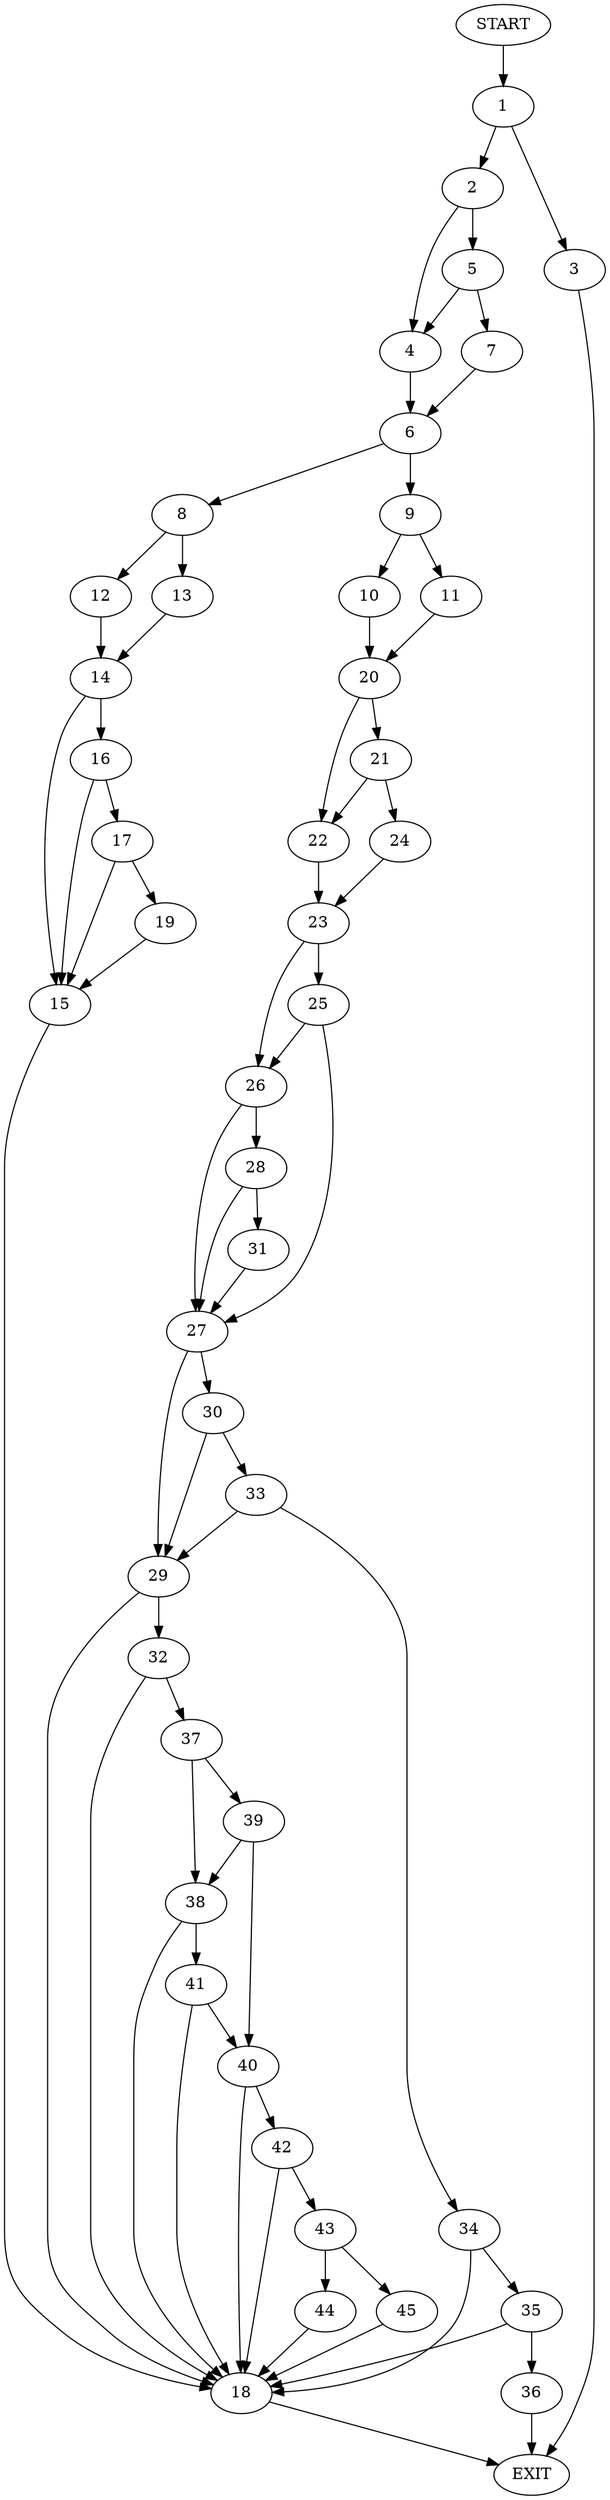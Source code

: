 digraph {
0 [label="START"]
46 [label="EXIT"]
0 -> 1
1 -> 2
1 -> 3
2 -> 4
2 -> 5
3 -> 46
4 -> 6
5 -> 4
5 -> 7
7 -> 6
6 -> 8
6 -> 9
9 -> 10
9 -> 11
8 -> 12
8 -> 13
12 -> 14
13 -> 14
14 -> 15
14 -> 16
16 -> 17
16 -> 15
15 -> 18
17 -> 15
17 -> 19
19 -> 15
18 -> 46
10 -> 20
11 -> 20
20 -> 21
20 -> 22
22 -> 23
21 -> 22
21 -> 24
24 -> 23
23 -> 25
23 -> 26
25 -> 27
25 -> 26
26 -> 27
26 -> 28
27 -> 29
27 -> 30
28 -> 27
28 -> 31
31 -> 27
29 -> 32
29 -> 18
30 -> 29
30 -> 33
33 -> 29
33 -> 34
34 -> 35
34 -> 18
35 -> 36
35 -> 18
36 -> 46
32 -> 37
32 -> 18
37 -> 38
37 -> 39
39 -> 38
39 -> 40
38 -> 41
38 -> 18
40 -> 42
40 -> 18
41 -> 40
41 -> 18
42 -> 43
42 -> 18
43 -> 44
43 -> 45
44 -> 18
45 -> 18
}
